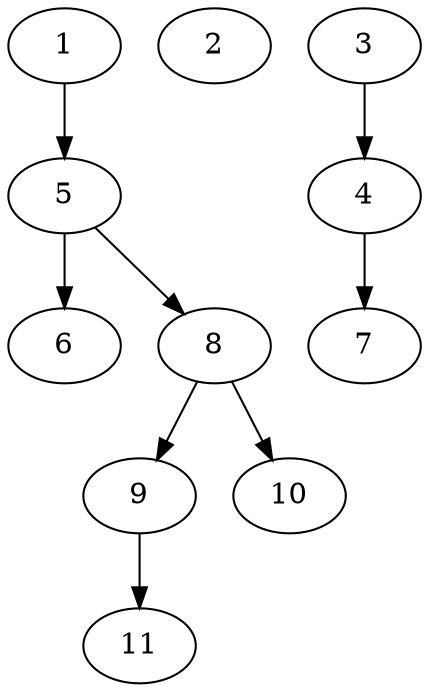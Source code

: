 // DAG (tier=1-easy, mode=compute, n=11, ccr=0.259, fat=0.460, density=0.364, regular=0.771, jump=0.007, mindata=262144, maxdata=2097152)
// DAG automatically generated by daggen at Sun Aug 24 16:33:32 2025
// /home/ermia/Project/Environments/daggen/bin/daggen --dot --ccr 0.259 --fat 0.460 --regular 0.771 --density 0.364 --jump 0.007 --mindata 262144 --maxdata 2097152 -n 11 
digraph G {
  1 [size="1330187045569560576", alpha="0.16", expect_size="665093522784780288"]
  1 -> 5 [size ="9676058001408"]
  2 [size="22554286292380836", alpha="0.04", expect_size="11277143146190418"]
  3 [size="320305715064882", alpha="0.00", expect_size="160152857532441"]
  3 -> 4 [size ="5077490204672"]
  4 [size="2246526279966785536", alpha="0.04", expect_size="1123263139983392768"]
  4 -> 7 [size ="13722428899328"]
  5 [size="8047710532620255232", alpha="0.08", expect_size="4023855266310127616"]
  5 -> 6 [size ="32127101960192"]
  5 -> 8 [size ="32127101960192"]
  6 [size="1605262522680706", alpha="0.12", expect_size="802631261340353"]
  7 [size="1197391412379779072", alpha="0.18", expect_size="598695706189889536"]
  8 [size="613951616319488000", alpha="0.16", expect_size="306975808159744000"]
  8 -> 9 [size ="5778912051200"]
  8 -> 10 [size ="5778912051200"]
  9 [size="15137546882317160", alpha="0.03", expect_size="7568773441158580"]
  9 -> 11 [size ="6704477503488"]
  10 [size="43613176212060", alpha="0.08", expect_size="21806588106030"]
  11 [size="63691438891402", alpha="0.16", expect_size="31845719445701"]
}